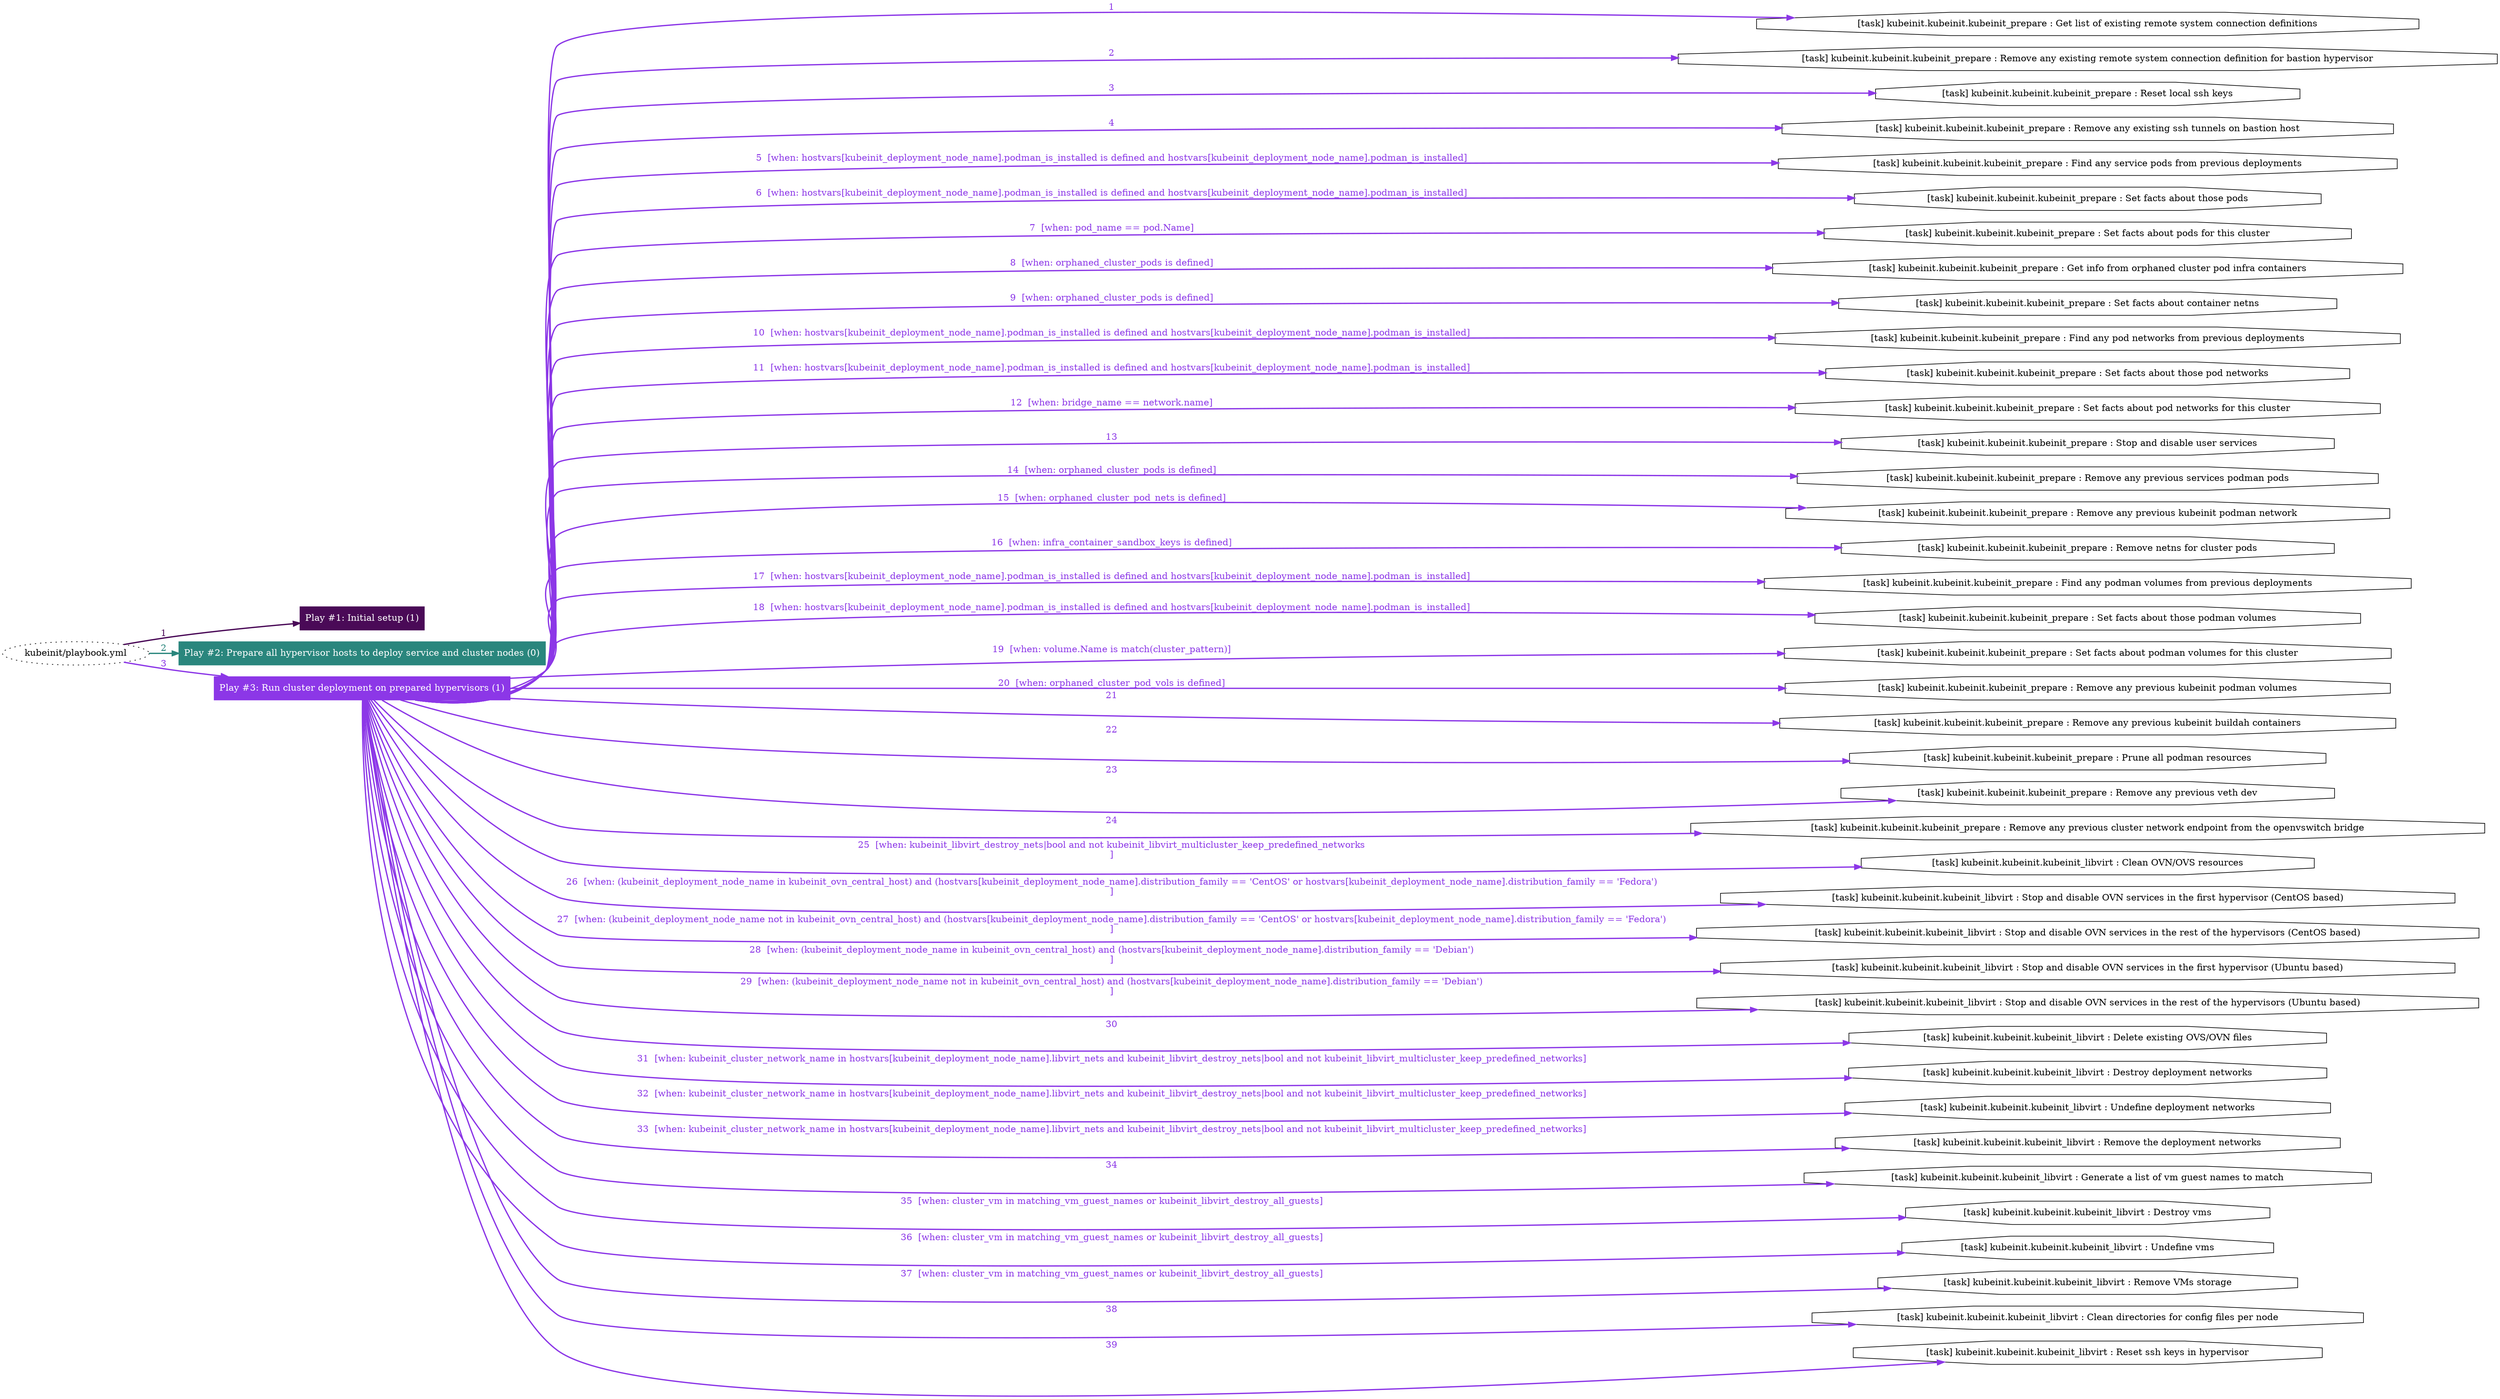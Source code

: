 digraph "kubeinit/playbook.yml "{
	graph [concentrate=true ordering=in rankdir=LR ratio=fill]
	edge [esep=5 sep=10]
	"kubeinit/playbook.yml" [id=root_node style=dotted]
	subgraph "Play #1: Initial setup (1) "{
		"Play #1: Initial setup (1)" [color="#4a0a57" fontcolor="#ffffff" id="play_45764708-3803-4b7a-abe7-aaa37bd489ff" shape=box style=filled tooltip=localhost]
		"kubeinit/playbook.yml" -> "Play #1: Initial setup (1)" [label=1 color="#4a0a57" fontcolor="#4a0a57" id="edge_8f34f97b-7bad-4a35-bf76-76e16ecaccff" style=bold]
	}
	subgraph "Play #2: Prepare all hypervisor hosts to deploy service and cluster nodes (0) "{
		"Play #2: Prepare all hypervisor hosts to deploy service and cluster nodes (0)" [color="#2a867d" fontcolor="#ffffff" id="play_e22ad469-caa7-41aa-9faf-74952e83d9b7" shape=box style=filled tooltip=""]
		"kubeinit/playbook.yml" -> "Play #2: Prepare all hypervisor hosts to deploy service and cluster nodes (0)" [label=2 color="#2a867d" fontcolor="#2a867d" id="edge_2213c935-d09d-4c25-b141-a438d8a541a8" style=bold]
	}
	subgraph "Play #3: Run cluster deployment on prepared hypervisors (1) "{
		"Play #3: Run cluster deployment on prepared hypervisors (1)" [color="#8c37e7" fontcolor="#ffffff" id="play_4bd0c8b6-059c-4253-84c8-d0899f485d8f" shape=box style=filled tooltip=localhost]
		"kubeinit/playbook.yml" -> "Play #3: Run cluster deployment on prepared hypervisors (1)" [label=3 color="#8c37e7" fontcolor="#8c37e7" id="edge_8a4ab46d-4651-440c-8f19-10b42ef0e67b" style=bold]
		"task_fbd39344-8379-492c-ad74-31f54b3b407c" [label="[task] kubeinit.kubeinit.kubeinit_prepare : Get list of existing remote system connection definitions" id="task_fbd39344-8379-492c-ad74-31f54b3b407c" shape=octagon tooltip="[task] kubeinit.kubeinit.kubeinit_prepare : Get list of existing remote system connection definitions"]
		"Play #3: Run cluster deployment on prepared hypervisors (1)" -> "task_fbd39344-8379-492c-ad74-31f54b3b407c" [label=1 color="#8c37e7" fontcolor="#8c37e7" id="edge_125556b7-12a3-4f3a-b05c-204a979ec63c" style=bold]
		"task_5de64289-13fb-4991-b12b-b92083852cae" [label="[task] kubeinit.kubeinit.kubeinit_prepare : Remove any existing remote system connection definition for bastion hypervisor" id="task_5de64289-13fb-4991-b12b-b92083852cae" shape=octagon tooltip="[task] kubeinit.kubeinit.kubeinit_prepare : Remove any existing remote system connection definition for bastion hypervisor"]
		"Play #3: Run cluster deployment on prepared hypervisors (1)" -> "task_5de64289-13fb-4991-b12b-b92083852cae" [label=2 color="#8c37e7" fontcolor="#8c37e7" id="edge_ef285d39-4e4a-431d-855c-3bcd682d1b87" style=bold]
		"task_f67be57d-2e39-4c38-9987-c54adbaeb76c" [label="[task] kubeinit.kubeinit.kubeinit_prepare : Reset local ssh keys" id="task_f67be57d-2e39-4c38-9987-c54adbaeb76c" shape=octagon tooltip="[task] kubeinit.kubeinit.kubeinit_prepare : Reset local ssh keys"]
		"Play #3: Run cluster deployment on prepared hypervisors (1)" -> "task_f67be57d-2e39-4c38-9987-c54adbaeb76c" [label=3 color="#8c37e7" fontcolor="#8c37e7" id="edge_4fe76ceb-8ce0-4bf6-9c56-5997e7922431" style=bold]
		"task_4fa84bc1-e2a6-4916-83d3-88b5a51b25c8" [label="[task] kubeinit.kubeinit.kubeinit_prepare : Remove any existing ssh tunnels on bastion host" id="task_4fa84bc1-e2a6-4916-83d3-88b5a51b25c8" shape=octagon tooltip="[task] kubeinit.kubeinit.kubeinit_prepare : Remove any existing ssh tunnels on bastion host"]
		"Play #3: Run cluster deployment on prepared hypervisors (1)" -> "task_4fa84bc1-e2a6-4916-83d3-88b5a51b25c8" [label=4 color="#8c37e7" fontcolor="#8c37e7" id="edge_9b516af6-b6d6-4240-aa8f-135a7d663f09" style=bold]
		"task_ebcbd19a-262f-4f69-aea9-cda20d62651e" [label="[task] kubeinit.kubeinit.kubeinit_prepare : Find any service pods from previous deployments" id="task_ebcbd19a-262f-4f69-aea9-cda20d62651e" shape=octagon tooltip="[task] kubeinit.kubeinit.kubeinit_prepare : Find any service pods from previous deployments"]
		"Play #3: Run cluster deployment on prepared hypervisors (1)" -> "task_ebcbd19a-262f-4f69-aea9-cda20d62651e" [label="5  [when: hostvars[kubeinit_deployment_node_name].podman_is_installed is defined and hostvars[kubeinit_deployment_node_name].podman_is_installed]" color="#8c37e7" fontcolor="#8c37e7" id="edge_baaf89c3-ecd2-4bbb-b5ba-7884d984c014" style=bold]
		"task_25639ebf-f891-4815-a7c7-c675fe28312e" [label="[task] kubeinit.kubeinit.kubeinit_prepare : Set facts about those pods" id="task_25639ebf-f891-4815-a7c7-c675fe28312e" shape=octagon tooltip="[task] kubeinit.kubeinit.kubeinit_prepare : Set facts about those pods"]
		"Play #3: Run cluster deployment on prepared hypervisors (1)" -> "task_25639ebf-f891-4815-a7c7-c675fe28312e" [label="6  [when: hostvars[kubeinit_deployment_node_name].podman_is_installed is defined and hostvars[kubeinit_deployment_node_name].podman_is_installed]" color="#8c37e7" fontcolor="#8c37e7" id="edge_2304839e-68d8-4e07-b0ce-35b9d63252a7" style=bold]
		"task_80742031-4604-4623-9b9b-1415d4da5dea" [label="[task] kubeinit.kubeinit.kubeinit_prepare : Set facts about pods for this cluster" id="task_80742031-4604-4623-9b9b-1415d4da5dea" shape=octagon tooltip="[task] kubeinit.kubeinit.kubeinit_prepare : Set facts about pods for this cluster"]
		"Play #3: Run cluster deployment on prepared hypervisors (1)" -> "task_80742031-4604-4623-9b9b-1415d4da5dea" [label="7  [when: pod_name == pod.Name]" color="#8c37e7" fontcolor="#8c37e7" id="edge_86c8c4cf-6c17-4015-9173-122683746cbf" style=bold]
		"task_7fc0af21-75f4-45ae-a24e-7324c75b620a" [label="[task] kubeinit.kubeinit.kubeinit_prepare : Get info from orphaned cluster pod infra containers" id="task_7fc0af21-75f4-45ae-a24e-7324c75b620a" shape=octagon tooltip="[task] kubeinit.kubeinit.kubeinit_prepare : Get info from orphaned cluster pod infra containers"]
		"Play #3: Run cluster deployment on prepared hypervisors (1)" -> "task_7fc0af21-75f4-45ae-a24e-7324c75b620a" [label="8  [when: orphaned_cluster_pods is defined]" color="#8c37e7" fontcolor="#8c37e7" id="edge_9d373662-0ead-48e9-9fe8-0792cb8d9bc0" style=bold]
		"task_ebb5a2a5-4e39-4ff0-b7f7-49ad29d402a6" [label="[task] kubeinit.kubeinit.kubeinit_prepare : Set facts about container netns" id="task_ebb5a2a5-4e39-4ff0-b7f7-49ad29d402a6" shape=octagon tooltip="[task] kubeinit.kubeinit.kubeinit_prepare : Set facts about container netns"]
		"Play #3: Run cluster deployment on prepared hypervisors (1)" -> "task_ebb5a2a5-4e39-4ff0-b7f7-49ad29d402a6" [label="9  [when: orphaned_cluster_pods is defined]" color="#8c37e7" fontcolor="#8c37e7" id="edge_b5557507-245b-4878-900d-743f0867afc0" style=bold]
		"task_1df1965f-6ba8-4745-9c6c-cc1bb3cae0b3" [label="[task] kubeinit.kubeinit.kubeinit_prepare : Find any pod networks from previous deployments" id="task_1df1965f-6ba8-4745-9c6c-cc1bb3cae0b3" shape=octagon tooltip="[task] kubeinit.kubeinit.kubeinit_prepare : Find any pod networks from previous deployments"]
		"Play #3: Run cluster deployment on prepared hypervisors (1)" -> "task_1df1965f-6ba8-4745-9c6c-cc1bb3cae0b3" [label="10  [when: hostvars[kubeinit_deployment_node_name].podman_is_installed is defined and hostvars[kubeinit_deployment_node_name].podman_is_installed]" color="#8c37e7" fontcolor="#8c37e7" id="edge_a1bbd6d5-cc50-4df2-98cb-7fdf5344b32c" style=bold]
		"task_b0fc1e01-28b4-442e-b84a-0cf6af24d76d" [label="[task] kubeinit.kubeinit.kubeinit_prepare : Set facts about those pod networks" id="task_b0fc1e01-28b4-442e-b84a-0cf6af24d76d" shape=octagon tooltip="[task] kubeinit.kubeinit.kubeinit_prepare : Set facts about those pod networks"]
		"Play #3: Run cluster deployment on prepared hypervisors (1)" -> "task_b0fc1e01-28b4-442e-b84a-0cf6af24d76d" [label="11  [when: hostvars[kubeinit_deployment_node_name].podman_is_installed is defined and hostvars[kubeinit_deployment_node_name].podman_is_installed]" color="#8c37e7" fontcolor="#8c37e7" id="edge_e2943d20-e116-40bf-8296-13b5c4453fce" style=bold]
		"task_c69772b6-36ad-4fb1-b554-18935b2ac946" [label="[task] kubeinit.kubeinit.kubeinit_prepare : Set facts about pod networks for this cluster" id="task_c69772b6-36ad-4fb1-b554-18935b2ac946" shape=octagon tooltip="[task] kubeinit.kubeinit.kubeinit_prepare : Set facts about pod networks for this cluster"]
		"Play #3: Run cluster deployment on prepared hypervisors (1)" -> "task_c69772b6-36ad-4fb1-b554-18935b2ac946" [label="12  [when: bridge_name == network.name]" color="#8c37e7" fontcolor="#8c37e7" id="edge_a16bd320-775b-4583-9d6e-6bd17710f5cb" style=bold]
		"task_58d42bd3-7e4a-4b56-bfe6-0114ac5eada3" [label="[task] kubeinit.kubeinit.kubeinit_prepare : Stop and disable user services" id="task_58d42bd3-7e4a-4b56-bfe6-0114ac5eada3" shape=octagon tooltip="[task] kubeinit.kubeinit.kubeinit_prepare : Stop and disable user services"]
		"Play #3: Run cluster deployment on prepared hypervisors (1)" -> "task_58d42bd3-7e4a-4b56-bfe6-0114ac5eada3" [label=13 color="#8c37e7" fontcolor="#8c37e7" id="edge_731ccee3-2090-4614-9e88-8f14f9db85ce" style=bold]
		"task_a1024b7e-a652-41d7-848f-f925559f628b" [label="[task] kubeinit.kubeinit.kubeinit_prepare : Remove any previous services podman pods" id="task_a1024b7e-a652-41d7-848f-f925559f628b" shape=octagon tooltip="[task] kubeinit.kubeinit.kubeinit_prepare : Remove any previous services podman pods"]
		"Play #3: Run cluster deployment on prepared hypervisors (1)" -> "task_a1024b7e-a652-41d7-848f-f925559f628b" [label="14  [when: orphaned_cluster_pods is defined]" color="#8c37e7" fontcolor="#8c37e7" id="edge_03759c82-613a-4fb6-8cdb-a93f6a24984e" style=bold]
		"task_10093531-19fe-4e0f-83ba-bad4deed1141" [label="[task] kubeinit.kubeinit.kubeinit_prepare : Remove any previous kubeinit podman network" id="task_10093531-19fe-4e0f-83ba-bad4deed1141" shape=octagon tooltip="[task] kubeinit.kubeinit.kubeinit_prepare : Remove any previous kubeinit podman network"]
		"Play #3: Run cluster deployment on prepared hypervisors (1)" -> "task_10093531-19fe-4e0f-83ba-bad4deed1141" [label="15  [when: orphaned_cluster_pod_nets is defined]" color="#8c37e7" fontcolor="#8c37e7" id="edge_1d9a6729-fd8f-4960-a4e1-14b978419a6a" style=bold]
		"task_1e0a3846-00c9-4237-a31b-e1fcc7735734" [label="[task] kubeinit.kubeinit.kubeinit_prepare : Remove netns for cluster pods" id="task_1e0a3846-00c9-4237-a31b-e1fcc7735734" shape=octagon tooltip="[task] kubeinit.kubeinit.kubeinit_prepare : Remove netns for cluster pods"]
		"Play #3: Run cluster deployment on prepared hypervisors (1)" -> "task_1e0a3846-00c9-4237-a31b-e1fcc7735734" [label="16  [when: infra_container_sandbox_keys is defined]" color="#8c37e7" fontcolor="#8c37e7" id="edge_412126f1-6968-43a7-b8e6-827ac204d122" style=bold]
		"task_6a24ac71-c02a-493a-b939-23b9a3bd99f3" [label="[task] kubeinit.kubeinit.kubeinit_prepare : Find any podman volumes from previous deployments" id="task_6a24ac71-c02a-493a-b939-23b9a3bd99f3" shape=octagon tooltip="[task] kubeinit.kubeinit.kubeinit_prepare : Find any podman volumes from previous deployments"]
		"Play #3: Run cluster deployment on prepared hypervisors (1)" -> "task_6a24ac71-c02a-493a-b939-23b9a3bd99f3" [label="17  [when: hostvars[kubeinit_deployment_node_name].podman_is_installed is defined and hostvars[kubeinit_deployment_node_name].podman_is_installed]" color="#8c37e7" fontcolor="#8c37e7" id="edge_0ce92ee8-20a4-4a15-9496-aa09e0499ad5" style=bold]
		"task_9dce9c39-9c4a-4028-8625-7e1669ac9074" [label="[task] kubeinit.kubeinit.kubeinit_prepare : Set facts about those podman volumes" id="task_9dce9c39-9c4a-4028-8625-7e1669ac9074" shape=octagon tooltip="[task] kubeinit.kubeinit.kubeinit_prepare : Set facts about those podman volumes"]
		"Play #3: Run cluster deployment on prepared hypervisors (1)" -> "task_9dce9c39-9c4a-4028-8625-7e1669ac9074" [label="18  [when: hostvars[kubeinit_deployment_node_name].podman_is_installed is defined and hostvars[kubeinit_deployment_node_name].podman_is_installed]" color="#8c37e7" fontcolor="#8c37e7" id="edge_7bfc3064-7418-4bdc-953e-ee0819aa686b" style=bold]
		"task_988fc7f7-d2f1-420d-b0d1-02ae59092025" [label="[task] kubeinit.kubeinit.kubeinit_prepare : Set facts about podman volumes for this cluster" id="task_988fc7f7-d2f1-420d-b0d1-02ae59092025" shape=octagon tooltip="[task] kubeinit.kubeinit.kubeinit_prepare : Set facts about podman volumes for this cluster"]
		"Play #3: Run cluster deployment on prepared hypervisors (1)" -> "task_988fc7f7-d2f1-420d-b0d1-02ae59092025" [label="19  [when: volume.Name is match(cluster_pattern)]" color="#8c37e7" fontcolor="#8c37e7" id="edge_183e4baf-8658-420d-9ac1-b2ae2bea9869" style=bold]
		"task_f4723d9a-b305-4a0d-8456-d0c11d76e5ba" [label="[task] kubeinit.kubeinit.kubeinit_prepare : Remove any previous kubeinit podman volumes" id="task_f4723d9a-b305-4a0d-8456-d0c11d76e5ba" shape=octagon tooltip="[task] kubeinit.kubeinit.kubeinit_prepare : Remove any previous kubeinit podman volumes"]
		"Play #3: Run cluster deployment on prepared hypervisors (1)" -> "task_f4723d9a-b305-4a0d-8456-d0c11d76e5ba" [label="20  [when: orphaned_cluster_pod_vols is defined]" color="#8c37e7" fontcolor="#8c37e7" id="edge_11b183e3-98db-4e1f-af34-e21811157892" style=bold]
		"task_d95a4877-8957-4507-a9bb-6940d131359c" [label="[task] kubeinit.kubeinit.kubeinit_prepare : Remove any previous kubeinit buildah containers" id="task_d95a4877-8957-4507-a9bb-6940d131359c" shape=octagon tooltip="[task] kubeinit.kubeinit.kubeinit_prepare : Remove any previous kubeinit buildah containers"]
		"Play #3: Run cluster deployment on prepared hypervisors (1)" -> "task_d95a4877-8957-4507-a9bb-6940d131359c" [label=21 color="#8c37e7" fontcolor="#8c37e7" id="edge_8131e912-159c-422a-915c-e43f28197789" style=bold]
		"task_f8c9ccb7-4a5e-475e-b787-dc00fef044c7" [label="[task] kubeinit.kubeinit.kubeinit_prepare : Prune all podman resources" id="task_f8c9ccb7-4a5e-475e-b787-dc00fef044c7" shape=octagon tooltip="[task] kubeinit.kubeinit.kubeinit_prepare : Prune all podman resources"]
		"Play #3: Run cluster deployment on prepared hypervisors (1)" -> "task_f8c9ccb7-4a5e-475e-b787-dc00fef044c7" [label=22 color="#8c37e7" fontcolor="#8c37e7" id="edge_3b7449e0-10ef-4a61-8d91-fb2d62c17438" style=bold]
		"task_caa8289b-c89e-434e-b33b-2a4d072ac255" [label="[task] kubeinit.kubeinit.kubeinit_prepare : Remove any previous veth dev" id="task_caa8289b-c89e-434e-b33b-2a4d072ac255" shape=octagon tooltip="[task] kubeinit.kubeinit.kubeinit_prepare : Remove any previous veth dev"]
		"Play #3: Run cluster deployment on prepared hypervisors (1)" -> "task_caa8289b-c89e-434e-b33b-2a4d072ac255" [label=23 color="#8c37e7" fontcolor="#8c37e7" id="edge_86160d04-45b5-43db-a326-931229efadc1" style=bold]
		"task_54f0803d-fa2a-4e1c-8855-336788e4153a" [label="[task] kubeinit.kubeinit.kubeinit_prepare : Remove any previous cluster network endpoint from the openvswitch bridge" id="task_54f0803d-fa2a-4e1c-8855-336788e4153a" shape=octagon tooltip="[task] kubeinit.kubeinit.kubeinit_prepare : Remove any previous cluster network endpoint from the openvswitch bridge"]
		"Play #3: Run cluster deployment on prepared hypervisors (1)" -> "task_54f0803d-fa2a-4e1c-8855-336788e4153a" [label=24 color="#8c37e7" fontcolor="#8c37e7" id="edge_f37fbcd0-b645-4866-abd3-4a303da690fd" style=bold]
		"task_e7477714-e291-41d2-b8b9-a28cae1bc410" [label="[task] kubeinit.kubeinit.kubeinit_libvirt : Clean OVN/OVS resources" id="task_e7477714-e291-41d2-b8b9-a28cae1bc410" shape=octagon tooltip="[task] kubeinit.kubeinit.kubeinit_libvirt : Clean OVN/OVS resources"]
		"Play #3: Run cluster deployment on prepared hypervisors (1)" -> "task_e7477714-e291-41d2-b8b9-a28cae1bc410" [label="25  [when: kubeinit_libvirt_destroy_nets|bool and not kubeinit_libvirt_multicluster_keep_predefined_networks
]" color="#8c37e7" fontcolor="#8c37e7" id="edge_44f8324e-3091-45e4-a73a-d5d36e4842b4" style=bold]
		"task_cbea9ff6-bcbe-4556-b3ee-b059bc31986c" [label="[task] kubeinit.kubeinit.kubeinit_libvirt : Stop and disable OVN services in the first hypervisor (CentOS based)" id="task_cbea9ff6-bcbe-4556-b3ee-b059bc31986c" shape=octagon tooltip="[task] kubeinit.kubeinit.kubeinit_libvirt : Stop and disable OVN services in the first hypervisor (CentOS based)"]
		"Play #3: Run cluster deployment on prepared hypervisors (1)" -> "task_cbea9ff6-bcbe-4556-b3ee-b059bc31986c" [label="26  [when: (kubeinit_deployment_node_name in kubeinit_ovn_central_host) and (hostvars[kubeinit_deployment_node_name].distribution_family == 'CentOS' or hostvars[kubeinit_deployment_node_name].distribution_family == 'Fedora')
]" color="#8c37e7" fontcolor="#8c37e7" id="edge_8b507f19-3b78-4ae7-a552-e8050516a35b" style=bold]
		"task_931f7ade-77ea-45b0-be0e-ec3dfafa4c98" [label="[task] kubeinit.kubeinit.kubeinit_libvirt : Stop and disable OVN services in the rest of the hypervisors (CentOS based)" id="task_931f7ade-77ea-45b0-be0e-ec3dfafa4c98" shape=octagon tooltip="[task] kubeinit.kubeinit.kubeinit_libvirt : Stop and disable OVN services in the rest of the hypervisors (CentOS based)"]
		"Play #3: Run cluster deployment on prepared hypervisors (1)" -> "task_931f7ade-77ea-45b0-be0e-ec3dfafa4c98" [label="27  [when: (kubeinit_deployment_node_name not in kubeinit_ovn_central_host) and (hostvars[kubeinit_deployment_node_name].distribution_family == 'CentOS' or hostvars[kubeinit_deployment_node_name].distribution_family == 'Fedora')
]" color="#8c37e7" fontcolor="#8c37e7" id="edge_d6eda153-35fa-4c73-bf35-0c278ddefd46" style=bold]
		"task_557fd7b1-8457-4050-80d1-d49fb8eb25f9" [label="[task] kubeinit.kubeinit.kubeinit_libvirt : Stop and disable OVN services in the first hypervisor (Ubuntu based)" id="task_557fd7b1-8457-4050-80d1-d49fb8eb25f9" shape=octagon tooltip="[task] kubeinit.kubeinit.kubeinit_libvirt : Stop and disable OVN services in the first hypervisor (Ubuntu based)"]
		"Play #3: Run cluster deployment on prepared hypervisors (1)" -> "task_557fd7b1-8457-4050-80d1-d49fb8eb25f9" [label="28  [when: (kubeinit_deployment_node_name in kubeinit_ovn_central_host) and (hostvars[kubeinit_deployment_node_name].distribution_family == 'Debian')
]" color="#8c37e7" fontcolor="#8c37e7" id="edge_eec0564a-4dc0-4da0-8dc7-15aa6295e335" style=bold]
		"task_dfbd2bc4-c6bb-49b8-8f5f-eaa20a9f7621" [label="[task] kubeinit.kubeinit.kubeinit_libvirt : Stop and disable OVN services in the rest of the hypervisors (Ubuntu based)" id="task_dfbd2bc4-c6bb-49b8-8f5f-eaa20a9f7621" shape=octagon tooltip="[task] kubeinit.kubeinit.kubeinit_libvirt : Stop and disable OVN services in the rest of the hypervisors (Ubuntu based)"]
		"Play #3: Run cluster deployment on prepared hypervisors (1)" -> "task_dfbd2bc4-c6bb-49b8-8f5f-eaa20a9f7621" [label="29  [when: (kubeinit_deployment_node_name not in kubeinit_ovn_central_host) and (hostvars[kubeinit_deployment_node_name].distribution_family == 'Debian')
]" color="#8c37e7" fontcolor="#8c37e7" id="edge_a5555e2d-8fea-47ac-9db4-02af73230b52" style=bold]
		"task_1c730615-4fff-4e4f-860b-8b52f27ee9a6" [label="[task] kubeinit.kubeinit.kubeinit_libvirt : Delete existing OVS/OVN files" id="task_1c730615-4fff-4e4f-860b-8b52f27ee9a6" shape=octagon tooltip="[task] kubeinit.kubeinit.kubeinit_libvirt : Delete existing OVS/OVN files"]
		"Play #3: Run cluster deployment on prepared hypervisors (1)" -> "task_1c730615-4fff-4e4f-860b-8b52f27ee9a6" [label=30 color="#8c37e7" fontcolor="#8c37e7" id="edge_3ad964fd-b862-4672-a4c2-dfc369770fe7" style=bold]
		"task_94f73d91-c96b-4d33-80d4-1135e5f767b2" [label="[task] kubeinit.kubeinit.kubeinit_libvirt : Destroy deployment networks" id="task_94f73d91-c96b-4d33-80d4-1135e5f767b2" shape=octagon tooltip="[task] kubeinit.kubeinit.kubeinit_libvirt : Destroy deployment networks"]
		"Play #3: Run cluster deployment on prepared hypervisors (1)" -> "task_94f73d91-c96b-4d33-80d4-1135e5f767b2" [label="31  [when: kubeinit_cluster_network_name in hostvars[kubeinit_deployment_node_name].libvirt_nets and kubeinit_libvirt_destroy_nets|bool and not kubeinit_libvirt_multicluster_keep_predefined_networks]" color="#8c37e7" fontcolor="#8c37e7" id="edge_8c9fe01e-e7bf-4580-aadd-c557bb125e39" style=bold]
		"task_7d4b13a9-61a2-4c38-8091-2808d18378cc" [label="[task] kubeinit.kubeinit.kubeinit_libvirt : Undefine deployment networks" id="task_7d4b13a9-61a2-4c38-8091-2808d18378cc" shape=octagon tooltip="[task] kubeinit.kubeinit.kubeinit_libvirt : Undefine deployment networks"]
		"Play #3: Run cluster deployment on prepared hypervisors (1)" -> "task_7d4b13a9-61a2-4c38-8091-2808d18378cc" [label="32  [when: kubeinit_cluster_network_name in hostvars[kubeinit_deployment_node_name].libvirt_nets and kubeinit_libvirt_destroy_nets|bool and not kubeinit_libvirt_multicluster_keep_predefined_networks]" color="#8c37e7" fontcolor="#8c37e7" id="edge_8062ef03-b36b-417d-98df-4ddf2cba19f1" style=bold]
		"task_36732dfe-aeb3-4b24-8fe8-c437dff50a97" [label="[task] kubeinit.kubeinit.kubeinit_libvirt : Remove the deployment networks" id="task_36732dfe-aeb3-4b24-8fe8-c437dff50a97" shape=octagon tooltip="[task] kubeinit.kubeinit.kubeinit_libvirt : Remove the deployment networks"]
		"Play #3: Run cluster deployment on prepared hypervisors (1)" -> "task_36732dfe-aeb3-4b24-8fe8-c437dff50a97" [label="33  [when: kubeinit_cluster_network_name in hostvars[kubeinit_deployment_node_name].libvirt_nets and kubeinit_libvirt_destroy_nets|bool and not kubeinit_libvirt_multicluster_keep_predefined_networks]" color="#8c37e7" fontcolor="#8c37e7" id="edge_ce9992c0-068e-4769-b7b0-557e461ca7f9" style=bold]
		"task_2ffb3c3f-4afa-4005-95f2-045771693479" [label="[task] kubeinit.kubeinit.kubeinit_libvirt : Generate a list of vm guest names to match" id="task_2ffb3c3f-4afa-4005-95f2-045771693479" shape=octagon tooltip="[task] kubeinit.kubeinit.kubeinit_libvirt : Generate a list of vm guest names to match"]
		"Play #3: Run cluster deployment on prepared hypervisors (1)" -> "task_2ffb3c3f-4afa-4005-95f2-045771693479" [label=34 color="#8c37e7" fontcolor="#8c37e7" id="edge_d9a2794c-a223-4b16-8100-15ebc3d27cab" style=bold]
		"task_5e459af4-c263-4df1-b40b-8d67ea49fd70" [label="[task] kubeinit.kubeinit.kubeinit_libvirt : Destroy vms" id="task_5e459af4-c263-4df1-b40b-8d67ea49fd70" shape=octagon tooltip="[task] kubeinit.kubeinit.kubeinit_libvirt : Destroy vms"]
		"Play #3: Run cluster deployment on prepared hypervisors (1)" -> "task_5e459af4-c263-4df1-b40b-8d67ea49fd70" [label="35  [when: cluster_vm in matching_vm_guest_names or kubeinit_libvirt_destroy_all_guests]" color="#8c37e7" fontcolor="#8c37e7" id="edge_63c2f59f-6fca-47b6-9360-21bf3e7d8690" style=bold]
		"task_02968320-9b7d-4cae-bb81-cf5e616c9fc6" [label="[task] kubeinit.kubeinit.kubeinit_libvirt : Undefine vms" id="task_02968320-9b7d-4cae-bb81-cf5e616c9fc6" shape=octagon tooltip="[task] kubeinit.kubeinit.kubeinit_libvirt : Undefine vms"]
		"Play #3: Run cluster deployment on prepared hypervisors (1)" -> "task_02968320-9b7d-4cae-bb81-cf5e616c9fc6" [label="36  [when: cluster_vm in matching_vm_guest_names or kubeinit_libvirt_destroy_all_guests]" color="#8c37e7" fontcolor="#8c37e7" id="edge_93f4e76c-ad53-4ac5-85e2-e40ab5119ae5" style=bold]
		"task_4a49edbe-b536-4343-b874-efdcc62d6323" [label="[task] kubeinit.kubeinit.kubeinit_libvirt : Remove VMs storage" id="task_4a49edbe-b536-4343-b874-efdcc62d6323" shape=octagon tooltip="[task] kubeinit.kubeinit.kubeinit_libvirt : Remove VMs storage"]
		"Play #3: Run cluster deployment on prepared hypervisors (1)" -> "task_4a49edbe-b536-4343-b874-efdcc62d6323" [label="37  [when: cluster_vm in matching_vm_guest_names or kubeinit_libvirt_destroy_all_guests]" color="#8c37e7" fontcolor="#8c37e7" id="edge_d9a9ccde-bde1-435c-bfc5-dfc8bf7a6c6f" style=bold]
		"task_ce2d91ab-8bcb-4e00-8fdb-1ca512215e90" [label="[task] kubeinit.kubeinit.kubeinit_libvirt : Clean directories for config files per node" id="task_ce2d91ab-8bcb-4e00-8fdb-1ca512215e90" shape=octagon tooltip="[task] kubeinit.kubeinit.kubeinit_libvirt : Clean directories for config files per node"]
		"Play #3: Run cluster deployment on prepared hypervisors (1)" -> "task_ce2d91ab-8bcb-4e00-8fdb-1ca512215e90" [label=38 color="#8c37e7" fontcolor="#8c37e7" id="edge_69fbfe17-0a1c-446a-8002-a62409819ce1" style=bold]
		"task_326e05b8-147a-4ad0-a4c3-a40f76d2d07a" [label="[task] kubeinit.kubeinit.kubeinit_libvirt : Reset ssh keys in hypervisor" id="task_326e05b8-147a-4ad0-a4c3-a40f76d2d07a" shape=octagon tooltip="[task] kubeinit.kubeinit.kubeinit_libvirt : Reset ssh keys in hypervisor"]
		"Play #3: Run cluster deployment on prepared hypervisors (1)" -> "task_326e05b8-147a-4ad0-a4c3-a40f76d2d07a" [label=39 color="#8c37e7" fontcolor="#8c37e7" id="edge_70e2cb46-a709-45e6-9ade-15482dd0a646" style=bold]
	}
}

